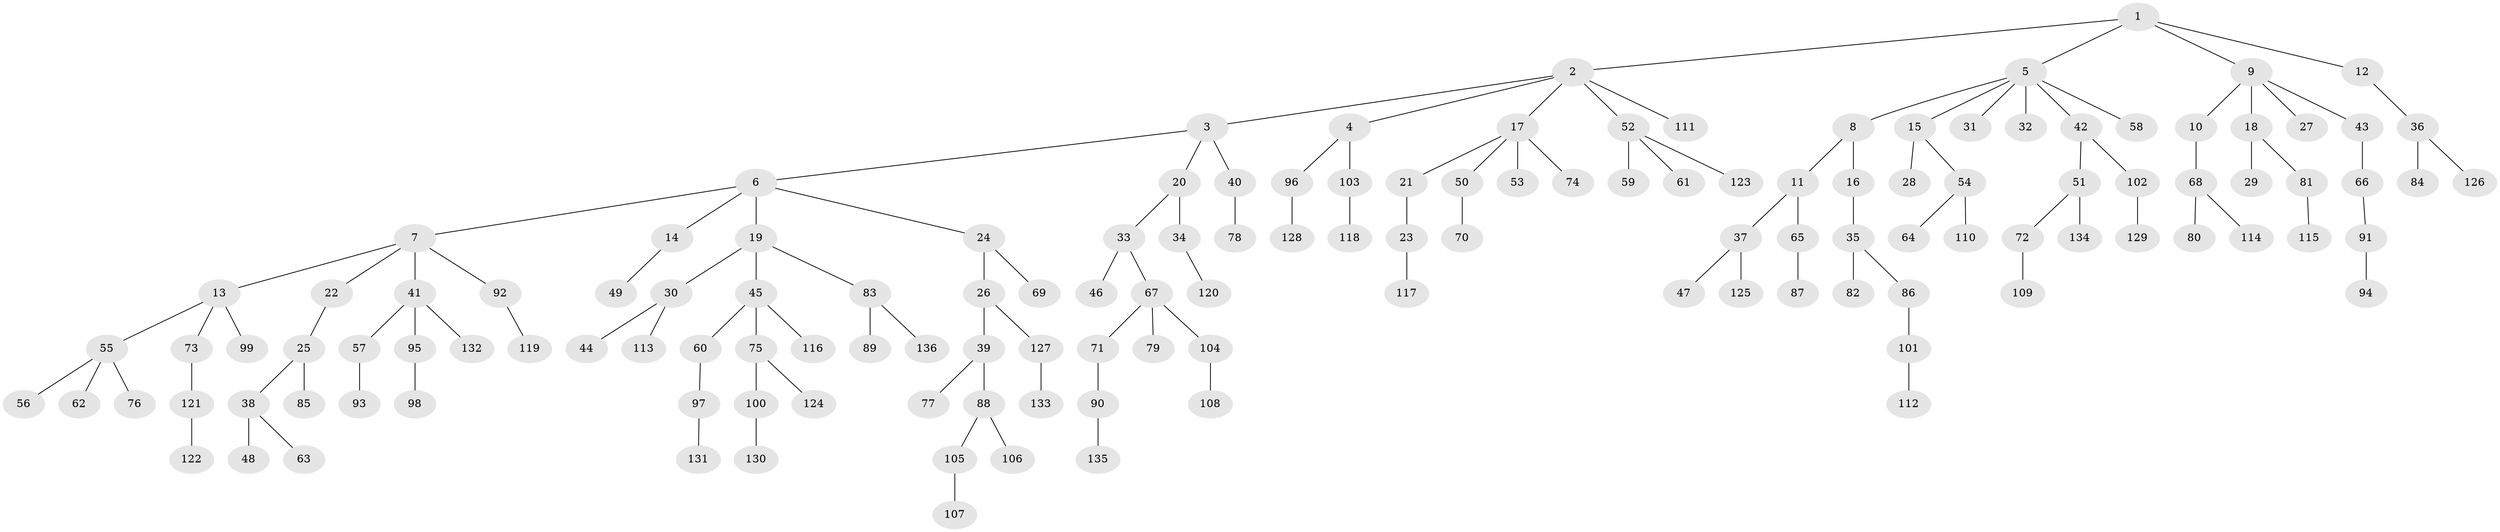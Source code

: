 // coarse degree distribution, {9: 0.011111111111111112, 7: 0.022222222222222223, 4: 0.1, 6: 0.011111111111111112, 3: 0.07777777777777778, 2: 0.24444444444444444, 1: 0.5333333333333333}
// Generated by graph-tools (version 1.1) at 2025/24/03/03/25 07:24:04]
// undirected, 136 vertices, 135 edges
graph export_dot {
graph [start="1"]
  node [color=gray90,style=filled];
  1;
  2;
  3;
  4;
  5;
  6;
  7;
  8;
  9;
  10;
  11;
  12;
  13;
  14;
  15;
  16;
  17;
  18;
  19;
  20;
  21;
  22;
  23;
  24;
  25;
  26;
  27;
  28;
  29;
  30;
  31;
  32;
  33;
  34;
  35;
  36;
  37;
  38;
  39;
  40;
  41;
  42;
  43;
  44;
  45;
  46;
  47;
  48;
  49;
  50;
  51;
  52;
  53;
  54;
  55;
  56;
  57;
  58;
  59;
  60;
  61;
  62;
  63;
  64;
  65;
  66;
  67;
  68;
  69;
  70;
  71;
  72;
  73;
  74;
  75;
  76;
  77;
  78;
  79;
  80;
  81;
  82;
  83;
  84;
  85;
  86;
  87;
  88;
  89;
  90;
  91;
  92;
  93;
  94;
  95;
  96;
  97;
  98;
  99;
  100;
  101;
  102;
  103;
  104;
  105;
  106;
  107;
  108;
  109;
  110;
  111;
  112;
  113;
  114;
  115;
  116;
  117;
  118;
  119;
  120;
  121;
  122;
  123;
  124;
  125;
  126;
  127;
  128;
  129;
  130;
  131;
  132;
  133;
  134;
  135;
  136;
  1 -- 2;
  1 -- 5;
  1 -- 9;
  1 -- 12;
  2 -- 3;
  2 -- 4;
  2 -- 17;
  2 -- 52;
  2 -- 111;
  3 -- 6;
  3 -- 20;
  3 -- 40;
  4 -- 96;
  4 -- 103;
  5 -- 8;
  5 -- 15;
  5 -- 31;
  5 -- 32;
  5 -- 42;
  5 -- 58;
  6 -- 7;
  6 -- 14;
  6 -- 19;
  6 -- 24;
  7 -- 13;
  7 -- 22;
  7 -- 41;
  7 -- 92;
  8 -- 11;
  8 -- 16;
  9 -- 10;
  9 -- 18;
  9 -- 27;
  9 -- 43;
  10 -- 68;
  11 -- 37;
  11 -- 65;
  12 -- 36;
  13 -- 55;
  13 -- 73;
  13 -- 99;
  14 -- 49;
  15 -- 28;
  15 -- 54;
  16 -- 35;
  17 -- 21;
  17 -- 50;
  17 -- 53;
  17 -- 74;
  18 -- 29;
  18 -- 81;
  19 -- 30;
  19 -- 45;
  19 -- 83;
  20 -- 33;
  20 -- 34;
  21 -- 23;
  22 -- 25;
  23 -- 117;
  24 -- 26;
  24 -- 69;
  25 -- 38;
  25 -- 85;
  26 -- 39;
  26 -- 127;
  30 -- 44;
  30 -- 113;
  33 -- 46;
  33 -- 67;
  34 -- 120;
  35 -- 82;
  35 -- 86;
  36 -- 84;
  36 -- 126;
  37 -- 47;
  37 -- 125;
  38 -- 48;
  38 -- 63;
  39 -- 77;
  39 -- 88;
  40 -- 78;
  41 -- 57;
  41 -- 95;
  41 -- 132;
  42 -- 51;
  42 -- 102;
  43 -- 66;
  45 -- 60;
  45 -- 75;
  45 -- 116;
  50 -- 70;
  51 -- 72;
  51 -- 134;
  52 -- 59;
  52 -- 61;
  52 -- 123;
  54 -- 64;
  54 -- 110;
  55 -- 56;
  55 -- 62;
  55 -- 76;
  57 -- 93;
  60 -- 97;
  65 -- 87;
  66 -- 91;
  67 -- 71;
  67 -- 79;
  67 -- 104;
  68 -- 80;
  68 -- 114;
  71 -- 90;
  72 -- 109;
  73 -- 121;
  75 -- 100;
  75 -- 124;
  81 -- 115;
  83 -- 89;
  83 -- 136;
  86 -- 101;
  88 -- 105;
  88 -- 106;
  90 -- 135;
  91 -- 94;
  92 -- 119;
  95 -- 98;
  96 -- 128;
  97 -- 131;
  100 -- 130;
  101 -- 112;
  102 -- 129;
  103 -- 118;
  104 -- 108;
  105 -- 107;
  121 -- 122;
  127 -- 133;
}
